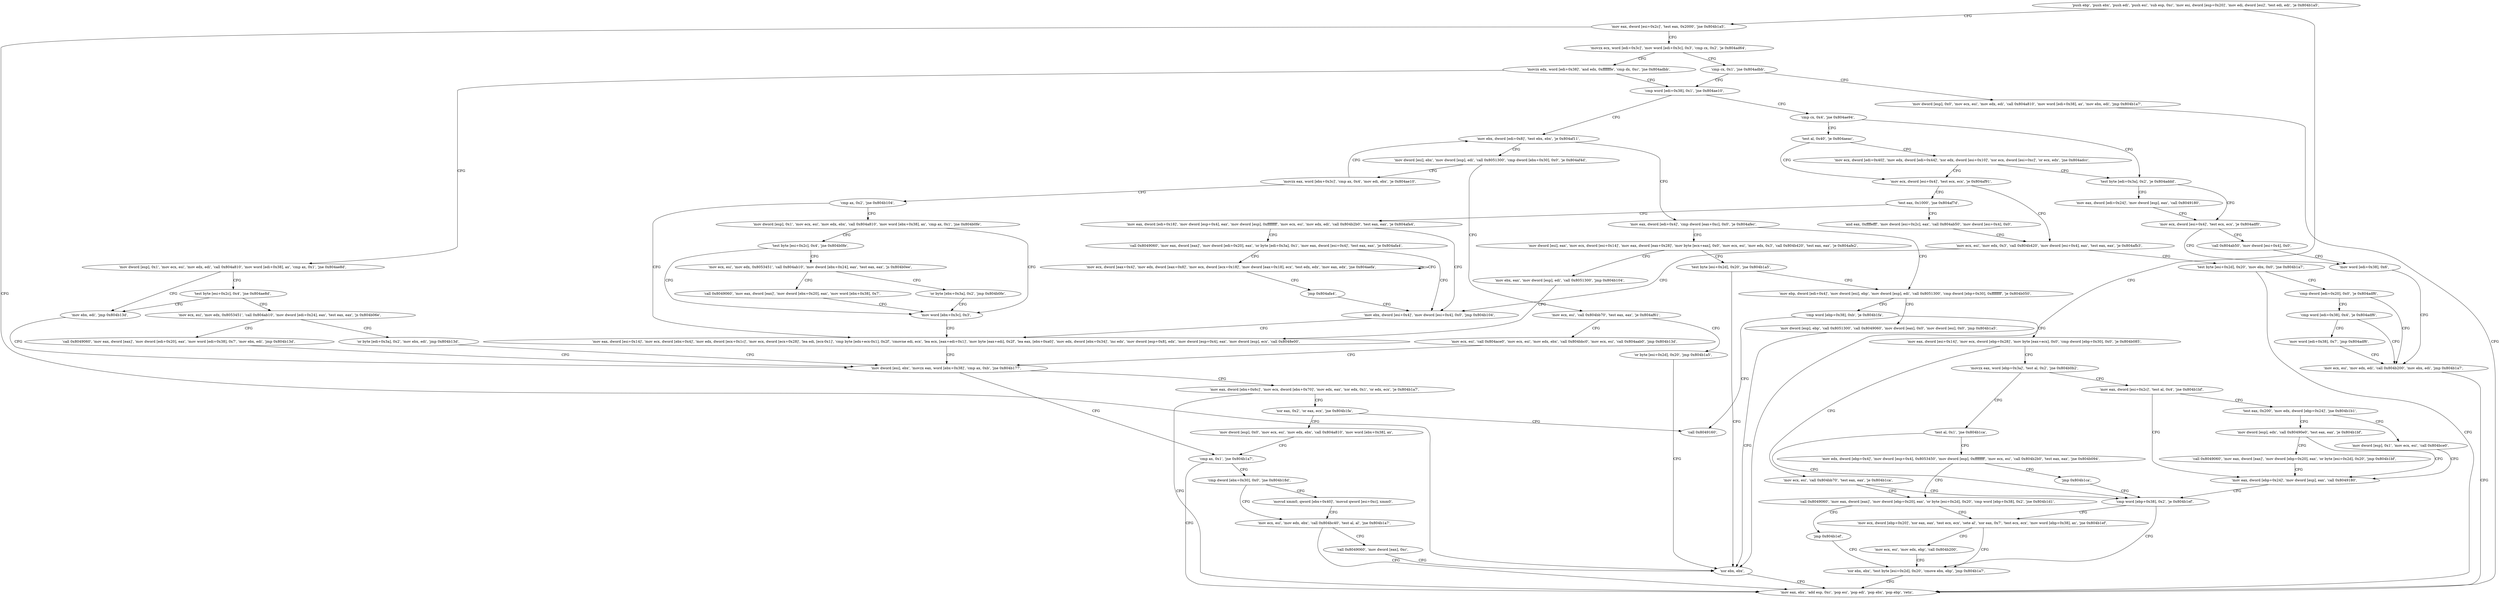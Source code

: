 digraph "func" {
"134524176" [label = "'push ebp', 'push ebx', 'push edi', 'push esi', 'sub esp, 0xc', 'mov esi, dword [esp+0x20]', 'mov edi, dword [esi]', 'test edi, edi', 'je 0x804b1a5', " ]
"134525349" [label = "'xor ebx, ebx', " ]
"134524197" [label = "'mov eax, dword [esi+0x2c]', 'test eax, 0x2000', 'jne 0x804b1a5', " ]
"134525351" [label = "'mov eax, ebx', 'add esp, 0xc', 'pop esi', 'pop edi', 'pop ebx', 'pop ebp', 'retn', " ]
"134524211" [label = "'movzx ecx, word [edi+0x3c]', 'mov word [edi+0x3c], 0x3', 'cmp cx, 0x2', 'je 0x804ad64', " ]
"134524260" [label = "'movzx edx, word [edi+0x38]', 'and edx, 0xfffffffe', 'cmp dx, 0xc', 'jne 0x804adbb', " ]
"134524227" [label = "'cmp cx, 0x1', 'jne 0x804adbb', " ]
"134524347" [label = "'cmp word [edi+0x38], 0x1', 'jne 0x804ae10', " ]
"134524273" [label = "'mov dword [esp], 0x1', 'mov ecx, esi', 'mov edx, edi', 'call 0x804a810', 'mov word [edi+0x38], ax', 'cmp ax, 0x1', 'jne 0x804ae8d', " ]
"134524233" [label = "'mov dword [esp], 0x0', 'mov ecx, esi', 'mov edx, edi', 'call 0x804a810', 'mov word [edi+0x38], ax', 'mov ebx, edi', 'jmp 0x804b1a7', " ]
"134524432" [label = "'mov ebx, dword [edi+0x8]', 'test ebx, ebx', 'je 0x804af11', " ]
"134524354" [label = "'cmp cx, 0x4', 'jne 0x804ae94', " ]
"134524557" [label = "'mov ebx, edi', 'jmp 0x804b13d', " ]
"134524303" [label = "'test byte [esi+0x2c], 0x4', 'jne 0x804ae8d', " ]
"134524689" [label = "'mov eax, dword [edi+0x4]', 'cmp dword [eax+0xc], 0x0', 'je 0x804afec', " ]
"134524443" [label = "'mov dword [esi], ebx', 'mov dword [esp], edi', 'call 0x8051300', 'cmp dword [ebx+0x30], 0x0', 'je 0x804af4d', " ]
"134524564" [label = "'test al, 0x40', 'je 0x804aeac', " ]
"134524364" [label = "'test byte [edi+0x3a], 0x2', 'je 0x804addd', " ]
"134525245" [label = "'mov dword [esi], ebx', 'movzx eax, word [ebx+0x38]', 'cmp ax, 0xb', 'jne 0x804b177', " ]
"134524313" [label = "'mov ecx, esi', 'mov edx, 0x8053451', 'call 0x804ab10', 'mov dword [edi+0x24], eax', 'test eax, eax', 'js 0x804b06e', " ]
"134524908" [label = "'mov ebp, dword [edi+0x4]', 'mov dword [esi], ebp', 'mov dword [esp], edi', 'call 0x8051300', 'cmp dword [ebp+0x30], 0xffffffff', 'je 0x804b050', " ]
"134524702" [label = "'mov dword [esi], eax', 'mov ecx, dword [esi+0x14]', 'mov eax, dword [eax+0x28]', 'mov byte [ecx+eax], 0x0', 'mov ecx, esi', 'mov edx, 0x3', 'call 0x804b420', 'test eax, eax', 'je 0x804afe2', " ]
"134524749" [label = "'mov ecx, esi', 'call 0x804bb70', 'test eax, eax', 'je 0x804af61', " ]
"134524463" [label = "'movzx eax, word [ebx+0x3c]', 'cmp ax, 0x4', 'mov edi, ebx', 'je 0x804ae10', " ]
"134524588" [label = "'mov ecx, dword [esi+0x4]', 'test ecx, ecx', 'je 0x804af91', " ]
"134524568" [label = "'mov ecx, dword [edi+0x40]', 'mov edx, dword [edi+0x44]', 'xor edx, dword [esi+0x10]', 'xor ecx, dword [esi+0xc]', 'or ecx, edx', 'jne 0x804adcc', " ]
"134524381" [label = "'mov ecx, dword [esi+0x4]', 'test ecx, ecx', 'je 0x804adf0', " ]
"134524370" [label = "'mov eax, dword [edi+0x24]', 'mov dword [esp], eax', 'call 0x8049180', " ]
"134525303" [label = "'cmp ax, 0x1', 'jne 0x804b1a7', " ]
"134525257" [label = "'mov eax, dword [ebx+0x6c]', 'mov ecx, dword [ebx+0x70]', 'mov edx, eax', 'xor edx, 0x1', 'or edx, ecx', 'je 0x804b1a7', " ]
"134525038" [label = "'call 0x8049060', 'mov eax, dword [eax]', 'mov dword [edi+0x20], eax', 'mov word [edi+0x38], 0x7', 'mov ebx, edi', 'jmp 0x804b13d', " ]
"134524336" [label = "'or byte [edi+0x3a], 0x2', 'mov ebx, edi', 'jmp 0x804b13d', " ]
"134525008" [label = "'mov dword [esp], ebp', 'call 0x8051300', 'call 0x8049060', 'mov dword [eax], 0x0', 'mov dword [esi], 0x0', 'jmp 0x804b1a5', " ]
"134524927" [label = "'cmp word [ebp+0x38], 0xb', 'je 0x804b1fa', " ]
"134524898" [label = "'test byte [esi+0x2d], 0x20', 'jne 0x804b1a5', " ]
"134524734" [label = "'mov ebx, eax', 'mov dword [esp], edi', 'call 0x8051300', 'jmp 0x804b104', " ]
"134524769" [label = "'mov ecx, esi', 'call 0x804ace0', 'mov ecx, esi', 'mov edx, ebx', 'call 0x804bbc0', 'mov ecx, esi', 'call 0x804aab0', 'jmp 0x804b13d', " ]
"134524760" [label = "'or byte [esi+0x2d], 0x20', 'jmp 0x804b1a5', " ]
"134524475" [label = "'cmp ax, 0x2', 'jne 0x804b104', " ]
"134524817" [label = "'mov ecx, esi', 'mov edx, 0x3', 'call 0x804b420', 'mov dword [esi+0x4], eax', 'test eax, eax', 'je 0x804afb3', " ]
"134524599" [label = "'test eax, 0x1000', 'jne 0x804af7d', " ]
"134524400" [label = "'mov word [edi+0x38], 0x6', " ]
"134524388" [label = "'call 0x804ab50', 'mov dword [esi+0x4], 0x0', " ]
"134525309" [label = "'cmp dword [ebx+0x30], 0x0', 'jne 0x804b18d', " ]
"134525272" [label = "'xor eax, 0x2', 'or eax, ecx', 'jne 0x804b1fa', " ]
"134525434" [label = "'call 0x8049160', " ]
"134524938" [label = "'mov eax, dword [esi+0x14]', 'mov ecx, dword [ebp+0x28]', 'mov byte [eax+ecx], 0x0', 'cmp dword [ebp+0x30], 0x0', 'je 0x804b085', " ]
"134525188" [label = "'mov eax, dword [esi+0x14]', 'mov ecx, dword [ebx+0x4]', 'mov edx, dword [ecx+0x1c]', 'mov ecx, dword [ecx+0x28]', 'lea edi, [ecx-0x1]', 'cmp byte [edx+ecx-0x1], 0x2f', 'cmovne edi, ecx', 'lea ecx, [eax+edi+0x1]', 'mov byte [eax+edi], 0x2f', 'lea eax, [ebx+0xa0]', 'mov edx, dword [ebx+0x34]', 'inc edx', 'mov dword [esp+0x8], edx', 'mov dword [esp+0x4], eax', 'mov dword [esp], ecx', 'call 0x8048e00', " ]
"134524485" [label = "'mov dword [esp], 0x1', 'mov ecx, esi', 'mov edx, ebx', 'call 0x804a810', 'mov word [ebx+0x38], ax', 'cmp ax, 0x1', 'jne 0x804b0fe', " ]
"134524851" [label = "'test byte [esi+0x2d], 0x20', 'mov ebx, 0x0', 'jne 0x804b1a7', " ]
"134524836" [label = "'mov ebx, dword [esi+0x4]', 'mov dword [esi+0x4], 0x0', 'jmp 0x804b104', " ]
"134524797" [label = "'and eax, 0xffffefff', 'mov dword [esi+0x2c], eax', 'call 0x804ab50', 'mov dword [esi+0x4], 0x0', " ]
"134524610" [label = "'mov eax, dword [edi+0x18]', 'mov dword [esp+0x4], eax', 'mov dword [esp], 0xffffffff', 'mov ecx, esi', 'mov edx, edi', 'call 0x804b2b0', 'test eax, eax', 'je 0x804afa4', " ]
"134524406" [label = "'mov ecx, esi', 'mov edx, edi', 'call 0x804b200', 'mov ebx, edi', 'jmp 0x804b1a7', " ]
"134525325" [label = "'mov ecx, esi', 'mov edx, ebx', 'call 0x804bc40', 'test al, al', 'jne 0x804b1a7', " ]
"134525315" [label = "'movsd xmm0, qword [ebx+0x40]', 'movsd qword [esi+0xc], xmm0', " ]
"134525283" [label = "'mov dword [esp], 0x0', 'mov ecx, esi', 'mov edx, ebx', 'call 0x804a810', 'mov word [ebx+0x38], ax', " ]
"134525061" [label = "'mov ecx, esi', 'call 0x804bb70', 'test eax, eax', 'je 0x804b1ca', " ]
"134524954" [label = "'movzx eax, word [ebp+0x3a]', 'test al, 0x2', 'jne 0x804b0b2', " ]
"134525182" [label = "'mov word [ebx+0x3c], 0x3', " ]
"134524515" [label = "'test byte [esi+0x2c], 0x4', 'jne 0x804b0fe', " ]
"134524866" [label = "'cmp dword [edi+0x20], 0x0', 'je 0x804adf6', " ]
"134524641" [label = "'call 0x8049060', 'mov eax, dword [eax]', 'mov dword [edi+0x20], eax', 'or byte [edi+0x3a], 0x1', 'mov eax, dword [esi+0x4]', 'test eax, eax', 'je 0x804afa4', " ]
"134525338" [label = "'call 0x8049060', 'mov dword [eax], 0xc', " ]
"134525386" [label = "'cmp word [ebp+0x38], 0x2', 'je 0x804b1ef', " ]
"134525076" [label = "'call 0x8049060', 'mov eax, dword [eax]', 'mov dword [ebp+0x20], eax', 'or byte [esi+0x2d], 0x20', 'cmp word [ebp+0x38], 0x2', 'jne 0x804b1d1', " ]
"134525106" [label = "'mov eax, dword [esi+0x2c]', 'test al, 0x4', 'jne 0x804b1bf', " ]
"134524966" [label = "'test al, 0x1', 'jne 0x804b1ca', " ]
"134524525" [label = "'mov ecx, esi', 'mov edx, 0x8053451', 'call 0x804ab10', 'mov dword [ebx+0x24], eax', 'test eax, eax', 'js 0x804b0ee', " ]
"134524876" [label = "'cmp word [edi+0x38], 0x4', 'je 0x804adf6', " ]
"134524666" [label = "'mov ecx, dword [eax+0x4]', 'mov edx, dword [eax+0x8]', 'mov ecx, dword [ecx+0x18]', 'mov dword [eax+0x18], ecx', 'test edx, edx', 'mov eax, edx', 'jne 0x804aefa', " ]
"134525423" [label = "'xor ebx, ebx', 'test byte [esi+0x2d], 0x20', 'cmove ebx, ebp', 'jmp 0x804b1a7', " ]
"134525393" [label = "'mov ecx, dword [ebp+0x20]', 'xor eax, eax', 'test ecx, ecx', 'sete al', 'xor eax, 0x7', 'test ecx, ecx', 'mov word [ebp+0x38], ax', 'jne 0x804b1ef', " ]
"134525101" [label = "'jmp 0x804b1ef', " ]
"134525375" [label = "'mov eax, dword [ebp+0x24]', 'mov dword [esp], eax', 'call 0x8049180', " ]
"134525117" [label = "'test eax, 0x200', 'mov edx, dword [ebp+0x24]', 'jne 0x804b1b1', " ]
"134524974" [label = "'mov edx, dword [ebp+0x4]', 'mov dword [esp+0x4], 0x8053450', 'mov dword [esp], 0xffffffff', 'mov ecx, esi', 'call 0x804b2b0', 'test eax, eax', 'jne 0x804b094', " ]
"134525166" [label = "'call 0x8049060', 'mov eax, dword [eax]', 'mov dword [ebx+0x20], eax', 'mov word [ebx+0x38], 0x7', " ]
"134524548" [label = "'or byte [ebx+0x3a], 0x2', 'jmp 0x804b0fe', " ]
"134524887" [label = "'mov word [edi+0x38], 0x7', 'jmp 0x804adf6', " ]
"134524684" [label = "'jmp 0x804afa4', " ]
"134525414" [label = "'mov ecx, esi', 'mov edx, ebp', 'call 0x804b200', " ]
"134525361" [label = "'mov dword [esp], 0x1', 'mov ecx, esi', 'call 0x804bce0', " ]
"134525131" [label = "'mov dword [esp], edx', 'call 0x80490e0', 'test eax, eax', 'je 0x804b1bf', " ]
"134525003" [label = "'jmp 0x804b1ca', " ]
"134525147" [label = "'call 0x8049060', 'mov eax, dword [eax]', 'mov dword [ebp+0x20], eax', 'or byte [esi+0x2d], 0x20', 'jmp 0x804b1bf', " ]
"134524176" -> "134525349" [ label = "CFG" ]
"134524176" -> "134524197" [ label = "CFG" ]
"134525349" -> "134525351" [ label = "CFG" ]
"134524197" -> "134525349" [ label = "CFG" ]
"134524197" -> "134524211" [ label = "CFG" ]
"134524211" -> "134524260" [ label = "CFG" ]
"134524211" -> "134524227" [ label = "CFG" ]
"134524260" -> "134524347" [ label = "CFG" ]
"134524260" -> "134524273" [ label = "CFG" ]
"134524227" -> "134524347" [ label = "CFG" ]
"134524227" -> "134524233" [ label = "CFG" ]
"134524347" -> "134524432" [ label = "CFG" ]
"134524347" -> "134524354" [ label = "CFG" ]
"134524273" -> "134524557" [ label = "CFG" ]
"134524273" -> "134524303" [ label = "CFG" ]
"134524233" -> "134525351" [ label = "CFG" ]
"134524432" -> "134524689" [ label = "CFG" ]
"134524432" -> "134524443" [ label = "CFG" ]
"134524354" -> "134524564" [ label = "CFG" ]
"134524354" -> "134524364" [ label = "CFG" ]
"134524557" -> "134525245" [ label = "CFG" ]
"134524303" -> "134524557" [ label = "CFG" ]
"134524303" -> "134524313" [ label = "CFG" ]
"134524689" -> "134524908" [ label = "CFG" ]
"134524689" -> "134524702" [ label = "CFG" ]
"134524443" -> "134524749" [ label = "CFG" ]
"134524443" -> "134524463" [ label = "CFG" ]
"134524564" -> "134524588" [ label = "CFG" ]
"134524564" -> "134524568" [ label = "CFG" ]
"134524364" -> "134524381" [ label = "CFG" ]
"134524364" -> "134524370" [ label = "CFG" ]
"134525245" -> "134525303" [ label = "CFG" ]
"134525245" -> "134525257" [ label = "CFG" ]
"134524313" -> "134525038" [ label = "CFG" ]
"134524313" -> "134524336" [ label = "CFG" ]
"134524908" -> "134525008" [ label = "CFG" ]
"134524908" -> "134524927" [ label = "CFG" ]
"134524702" -> "134524898" [ label = "CFG" ]
"134524702" -> "134524734" [ label = "CFG" ]
"134524749" -> "134524769" [ label = "CFG" ]
"134524749" -> "134524760" [ label = "CFG" ]
"134524463" -> "134524432" [ label = "CFG" ]
"134524463" -> "134524475" [ label = "CFG" ]
"134524588" -> "134524817" [ label = "CFG" ]
"134524588" -> "134524599" [ label = "CFG" ]
"134524568" -> "134524364" [ label = "CFG" ]
"134524568" -> "134524588" [ label = "CFG" ]
"134524381" -> "134524400" [ label = "CFG" ]
"134524381" -> "134524388" [ label = "CFG" ]
"134524370" -> "134524381" [ label = "CFG" ]
"134525303" -> "134525351" [ label = "CFG" ]
"134525303" -> "134525309" [ label = "CFG" ]
"134525257" -> "134525351" [ label = "CFG" ]
"134525257" -> "134525272" [ label = "CFG" ]
"134525038" -> "134525245" [ label = "CFG" ]
"134524336" -> "134525245" [ label = "CFG" ]
"134525008" -> "134525349" [ label = "CFG" ]
"134524927" -> "134525434" [ label = "CFG" ]
"134524927" -> "134524938" [ label = "CFG" ]
"134524898" -> "134525349" [ label = "CFG" ]
"134524898" -> "134524908" [ label = "CFG" ]
"134524734" -> "134525188" [ label = "CFG" ]
"134524769" -> "134525245" [ label = "CFG" ]
"134524760" -> "134525349" [ label = "CFG" ]
"134524475" -> "134525188" [ label = "CFG" ]
"134524475" -> "134524485" [ label = "CFG" ]
"134524817" -> "134524851" [ label = "CFG" ]
"134524817" -> "134524836" [ label = "CFG" ]
"134524599" -> "134524797" [ label = "CFG" ]
"134524599" -> "134524610" [ label = "CFG" ]
"134524400" -> "134524406" [ label = "CFG" ]
"134524388" -> "134524400" [ label = "CFG" ]
"134525309" -> "134525325" [ label = "CFG" ]
"134525309" -> "134525315" [ label = "CFG" ]
"134525272" -> "134525434" [ label = "CFG" ]
"134525272" -> "134525283" [ label = "CFG" ]
"134524938" -> "134525061" [ label = "CFG" ]
"134524938" -> "134524954" [ label = "CFG" ]
"134525188" -> "134525245" [ label = "CFG" ]
"134524485" -> "134525182" [ label = "CFG" ]
"134524485" -> "134524515" [ label = "CFG" ]
"134524851" -> "134525351" [ label = "CFG" ]
"134524851" -> "134524866" [ label = "CFG" ]
"134524836" -> "134525188" [ label = "CFG" ]
"134524797" -> "134524817" [ label = "CFG" ]
"134524610" -> "134524836" [ label = "CFG" ]
"134524610" -> "134524641" [ label = "CFG" ]
"134524406" -> "134525351" [ label = "CFG" ]
"134525325" -> "134525351" [ label = "CFG" ]
"134525325" -> "134525338" [ label = "CFG" ]
"134525315" -> "134525325" [ label = "CFG" ]
"134525283" -> "134525303" [ label = "CFG" ]
"134525061" -> "134525386" [ label = "CFG" ]
"134525061" -> "134525076" [ label = "CFG" ]
"134524954" -> "134525106" [ label = "CFG" ]
"134524954" -> "134524966" [ label = "CFG" ]
"134525182" -> "134525188" [ label = "CFG" ]
"134524515" -> "134525182" [ label = "CFG" ]
"134524515" -> "134524525" [ label = "CFG" ]
"134524866" -> "134524406" [ label = "CFG" ]
"134524866" -> "134524876" [ label = "CFG" ]
"134524641" -> "134524836" [ label = "CFG" ]
"134524641" -> "134524666" [ label = "CFG" ]
"134525338" -> "134525349" [ label = "CFG" ]
"134525386" -> "134525423" [ label = "CFG" ]
"134525386" -> "134525393" [ label = "CFG" ]
"134525076" -> "134525393" [ label = "CFG" ]
"134525076" -> "134525101" [ label = "CFG" ]
"134525106" -> "134525375" [ label = "CFG" ]
"134525106" -> "134525117" [ label = "CFG" ]
"134524966" -> "134525386" [ label = "CFG" ]
"134524966" -> "134524974" [ label = "CFG" ]
"134524525" -> "134525166" [ label = "CFG" ]
"134524525" -> "134524548" [ label = "CFG" ]
"134524876" -> "134524406" [ label = "CFG" ]
"134524876" -> "134524887" [ label = "CFG" ]
"134524666" -> "134524666" [ label = "CFG" ]
"134524666" -> "134524684" [ label = "CFG" ]
"134525423" -> "134525351" [ label = "CFG" ]
"134525393" -> "134525423" [ label = "CFG" ]
"134525393" -> "134525414" [ label = "CFG" ]
"134525101" -> "134525423" [ label = "CFG" ]
"134525375" -> "134525386" [ label = "CFG" ]
"134525117" -> "134525361" [ label = "CFG" ]
"134525117" -> "134525131" [ label = "CFG" ]
"134524974" -> "134525076" [ label = "CFG" ]
"134524974" -> "134525003" [ label = "CFG" ]
"134525166" -> "134525182" [ label = "CFG" ]
"134524548" -> "134525182" [ label = "CFG" ]
"134524887" -> "134524406" [ label = "CFG" ]
"134524684" -> "134524836" [ label = "CFG" ]
"134525414" -> "134525423" [ label = "CFG" ]
"134525361" -> "134525375" [ label = "CFG" ]
"134525131" -> "134525375" [ label = "CFG" ]
"134525131" -> "134525147" [ label = "CFG" ]
"134525003" -> "134525386" [ label = "CFG" ]
"134525147" -> "134525375" [ label = "CFG" ]
}
